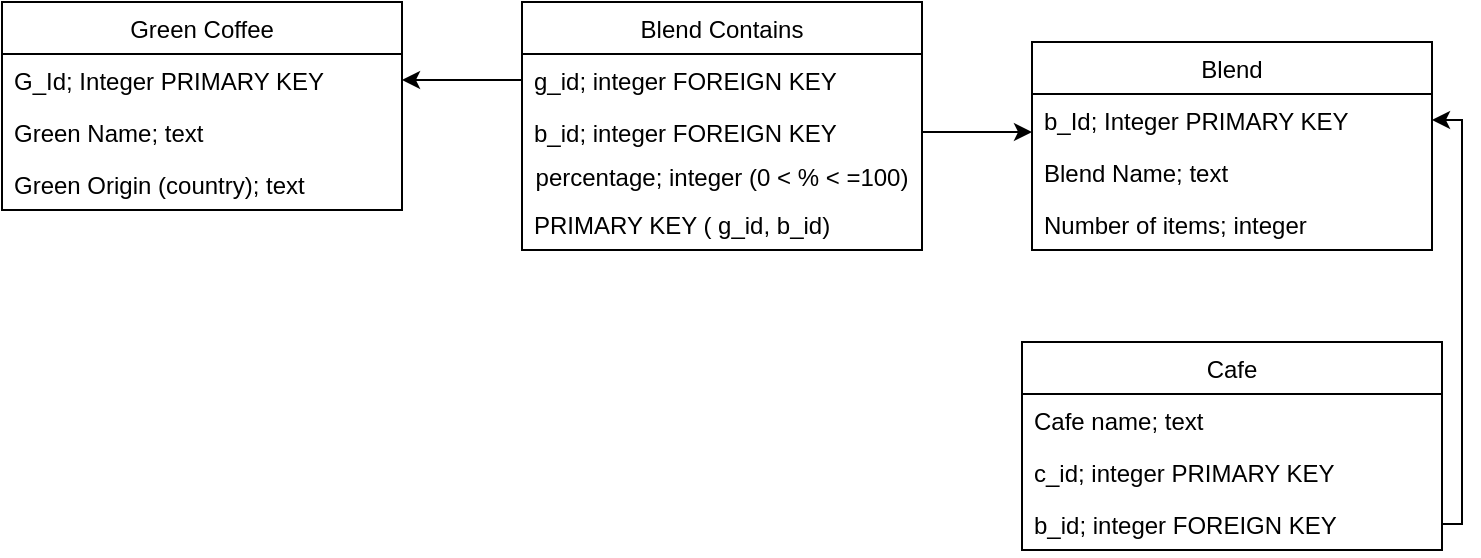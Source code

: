 <mxfile version="14.9.4" type="github"><diagram name="Page-1" id="2ca16b54-16f6-2749-3443-fa8db7711227"><mxGraphModel dx="1038" dy="574" grid="1" gridSize="10" guides="1" tooltips="1" connect="1" arrows="1" fold="1" page="1" pageScale="1" pageWidth="1100" pageHeight="850" background="none" math="0" shadow="0"><root><mxCell id="0"/><mxCell id="1" parent="0"/><mxCell id="RxxTlVPetocy4DcEn-Dg-1" value="Green Coffee" style="swimlane;fontStyle=0;childLayout=stackLayout;horizontal=1;startSize=26;horizontalStack=0;resizeParent=1;resizeParentMax=0;resizeLast=0;collapsible=1;marginBottom=0;" vertex="1" parent="1"><mxGeometry x="180" y="60" width="200" height="104" as="geometry"/></mxCell><mxCell id="RxxTlVPetocy4DcEn-Dg-2" value="G_Id; Integer PRIMARY KEY" style="text;strokeColor=none;fillColor=none;align=left;verticalAlign=top;spacingLeft=4;spacingRight=4;overflow=hidden;rotatable=0;points=[[0,0.5],[1,0.5]];portConstraint=eastwest;" vertex="1" parent="RxxTlVPetocy4DcEn-Dg-1"><mxGeometry y="26" width="200" height="26" as="geometry"/></mxCell><mxCell id="RxxTlVPetocy4DcEn-Dg-3" value="Green Name; text" style="text;strokeColor=none;fillColor=none;align=left;verticalAlign=top;spacingLeft=4;spacingRight=4;overflow=hidden;rotatable=0;points=[[0,0.5],[1,0.5]];portConstraint=eastwest;" vertex="1" parent="RxxTlVPetocy4DcEn-Dg-1"><mxGeometry y="52" width="200" height="26" as="geometry"/></mxCell><mxCell id="RxxTlVPetocy4DcEn-Dg-4" value="Green Origin (country); text" style="text;strokeColor=none;fillColor=none;align=left;verticalAlign=top;spacingLeft=4;spacingRight=4;overflow=hidden;rotatable=0;points=[[0,0.5],[1,0.5]];portConstraint=eastwest;" vertex="1" parent="RxxTlVPetocy4DcEn-Dg-1"><mxGeometry y="78" width="200" height="26" as="geometry"/></mxCell><mxCell id="RxxTlVPetocy4DcEn-Dg-6" value="Blend Contains" style="swimlane;fontStyle=0;childLayout=stackLayout;horizontal=1;startSize=26;horizontalStack=0;resizeParent=1;resizeParentMax=0;resizeLast=0;collapsible=1;marginBottom=0;" vertex="1" parent="1"><mxGeometry x="440" y="60" width="200" height="124" as="geometry"/></mxCell><mxCell id="RxxTlVPetocy4DcEn-Dg-7" value="g_id; integer FOREIGN KEY" style="text;strokeColor=none;fillColor=none;align=left;verticalAlign=top;spacingLeft=4;spacingRight=4;overflow=hidden;rotatable=0;points=[[0,0.5],[1,0.5]];portConstraint=eastwest;" vertex="1" parent="RxxTlVPetocy4DcEn-Dg-6"><mxGeometry y="26" width="200" height="26" as="geometry"/></mxCell><mxCell id="RxxTlVPetocy4DcEn-Dg-8" value="b_id; integer FOREIGN KEY" style="text;strokeColor=none;fillColor=none;align=left;verticalAlign=top;spacingLeft=4;spacingRight=4;overflow=hidden;rotatable=0;points=[[0,0.5],[1,0.5]];portConstraint=eastwest;" vertex="1" parent="RxxTlVPetocy4DcEn-Dg-6"><mxGeometry y="52" width="200" height="26" as="geometry"/></mxCell><mxCell id="RxxTlVPetocy4DcEn-Dg-10" value="percentage; integer (0 &amp;lt; % &amp;lt; =100)" style="text;html=1;strokeColor=none;fillColor=none;align=center;verticalAlign=middle;whiteSpace=wrap;rounded=0;" vertex="1" parent="RxxTlVPetocy4DcEn-Dg-6"><mxGeometry y="78" width="200" height="20" as="geometry"/></mxCell><mxCell id="RxxTlVPetocy4DcEn-Dg-9" value="PRIMARY KEY ( g_id, b_id)" style="text;strokeColor=none;fillColor=none;align=left;verticalAlign=top;spacingLeft=4;spacingRight=4;overflow=hidden;rotatable=0;points=[[0,0.5],[1,0.5]];portConstraint=eastwest;" vertex="1" parent="RxxTlVPetocy4DcEn-Dg-6"><mxGeometry y="98" width="200" height="26" as="geometry"/></mxCell><mxCell id="RxxTlVPetocy4DcEn-Dg-11" style="edgeStyle=orthogonalEdgeStyle;rounded=0;orthogonalLoop=1;jettySize=auto;html=1;exitX=0;exitY=0.5;exitDx=0;exitDy=0;" edge="1" parent="1" source="RxxTlVPetocy4DcEn-Dg-7" target="RxxTlVPetocy4DcEn-Dg-2"><mxGeometry relative="1" as="geometry"/></mxCell><mxCell id="RxxTlVPetocy4DcEn-Dg-12" value="Blend" style="swimlane;fontStyle=0;childLayout=stackLayout;horizontal=1;startSize=26;horizontalStack=0;resizeParent=1;resizeParentMax=0;resizeLast=0;collapsible=1;marginBottom=0;" vertex="1" parent="1"><mxGeometry x="695" y="80" width="200" height="104" as="geometry"/></mxCell><mxCell id="RxxTlVPetocy4DcEn-Dg-13" value="b_Id; Integer PRIMARY KEY" style="text;strokeColor=none;fillColor=none;align=left;verticalAlign=top;spacingLeft=4;spacingRight=4;overflow=hidden;rotatable=0;points=[[0,0.5],[1,0.5]];portConstraint=eastwest;" vertex="1" parent="RxxTlVPetocy4DcEn-Dg-12"><mxGeometry y="26" width="200" height="26" as="geometry"/></mxCell><mxCell id="RxxTlVPetocy4DcEn-Dg-14" value="Blend Name; text" style="text;strokeColor=none;fillColor=none;align=left;verticalAlign=top;spacingLeft=4;spacingRight=4;overflow=hidden;rotatable=0;points=[[0,0.5],[1,0.5]];portConstraint=eastwest;" vertex="1" parent="RxxTlVPetocy4DcEn-Dg-12"><mxGeometry y="52" width="200" height="26" as="geometry"/></mxCell><mxCell id="RxxTlVPetocy4DcEn-Dg-15" value="Number of items; integer" style="text;strokeColor=none;fillColor=none;align=left;verticalAlign=top;spacingLeft=4;spacingRight=4;overflow=hidden;rotatable=0;points=[[0,0.5],[1,0.5]];portConstraint=eastwest;" vertex="1" parent="RxxTlVPetocy4DcEn-Dg-12"><mxGeometry y="78" width="200" height="26" as="geometry"/></mxCell><mxCell id="RxxTlVPetocy4DcEn-Dg-16" style="edgeStyle=orthogonalEdgeStyle;rounded=0;orthogonalLoop=1;jettySize=auto;html=1;" edge="1" parent="1" source="RxxTlVPetocy4DcEn-Dg-8" target="RxxTlVPetocy4DcEn-Dg-13"><mxGeometry relative="1" as="geometry"><Array as="points"><mxPoint x="670" y="125"/><mxPoint x="670" y="125"/></Array></mxGeometry></mxCell><mxCell id="RxxTlVPetocy4DcEn-Dg-17" value="Cafe" style="swimlane;fontStyle=0;childLayout=stackLayout;horizontal=1;startSize=26;horizontalStack=0;resizeParent=1;resizeParentMax=0;resizeLast=0;collapsible=1;marginBottom=0;" vertex="1" parent="1"><mxGeometry x="690" y="230" width="210" height="104" as="geometry"/></mxCell><mxCell id="RxxTlVPetocy4DcEn-Dg-18" value="Cafe name; text" style="text;strokeColor=none;fillColor=none;align=left;verticalAlign=top;spacingLeft=4;spacingRight=4;overflow=hidden;rotatable=0;points=[[0,0.5],[1,0.5]];portConstraint=eastwest;" vertex="1" parent="RxxTlVPetocy4DcEn-Dg-17"><mxGeometry y="26" width="210" height="26" as="geometry"/></mxCell><mxCell id="RxxTlVPetocy4DcEn-Dg-19" value="c_id; integer PRIMARY KEY" style="text;strokeColor=none;fillColor=none;align=left;verticalAlign=top;spacingLeft=4;spacingRight=4;overflow=hidden;rotatable=0;points=[[0,0.5],[1,0.5]];portConstraint=eastwest;" vertex="1" parent="RxxTlVPetocy4DcEn-Dg-17"><mxGeometry y="52" width="210" height="26" as="geometry"/></mxCell><mxCell id="RxxTlVPetocy4DcEn-Dg-20" value="b_id; integer FOREIGN KEY" style="text;strokeColor=none;fillColor=none;align=left;verticalAlign=top;spacingLeft=4;spacingRight=4;overflow=hidden;rotatable=0;points=[[0,0.5],[1,0.5]];portConstraint=eastwest;" vertex="1" parent="RxxTlVPetocy4DcEn-Dg-17"><mxGeometry y="78" width="210" height="26" as="geometry"/></mxCell><mxCell id="RxxTlVPetocy4DcEn-Dg-22" style="edgeStyle=orthogonalEdgeStyle;rounded=0;orthogonalLoop=1;jettySize=auto;html=1;" edge="1" parent="1" source="RxxTlVPetocy4DcEn-Dg-20" target="RxxTlVPetocy4DcEn-Dg-13"><mxGeometry relative="1" as="geometry"><Array as="points"><mxPoint x="910" y="321"/><mxPoint x="910" y="119"/></Array></mxGeometry></mxCell></root></mxGraphModel></diagram></mxfile>